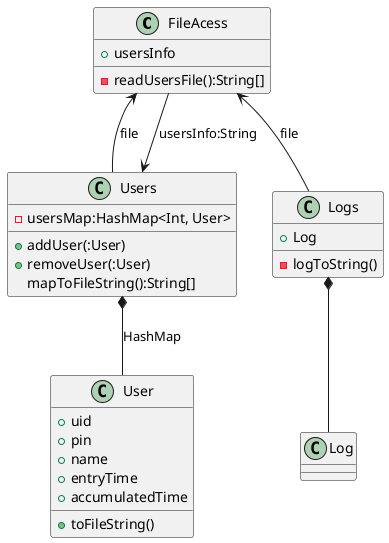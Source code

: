 @startuml

class FileAcess{
    +usersInfo
    -readUsersFile():String[]
}
class Users{
    -usersMap:HashMap<Int, User>
    +addUser(:User)
    +removeUser(:User)
    mapToFileString():String[]
}

class User{
    +uid
    +pin
    +name
    +entryTime
    +accumulatedTime
    +toFileString()
}

class Logs{
    +Log
    -logToString()
}

class Log{

}


FileAcess <-- Users:file
FileAcess -->Users:usersInfo:String
FileAcess <-- Logs:file
Users *-- User:HashMap
Logs *-- Log




@enduml
